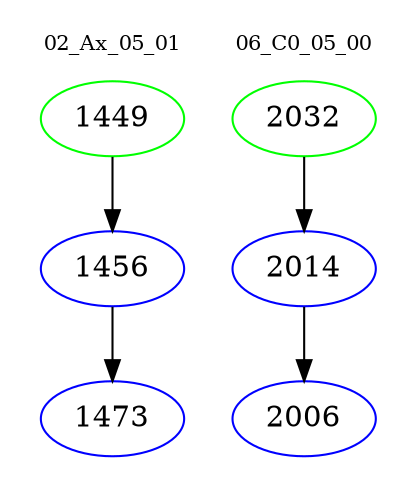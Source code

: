 digraph{
subgraph cluster_0 {
color = white
label = "02_Ax_05_01";
fontsize=10;
T0_1449 [label="1449", color="green"]
T0_1449 -> T0_1456 [color="black"]
T0_1456 [label="1456", color="blue"]
T0_1456 -> T0_1473 [color="black"]
T0_1473 [label="1473", color="blue"]
}
subgraph cluster_1 {
color = white
label = "06_C0_05_00";
fontsize=10;
T1_2032 [label="2032", color="green"]
T1_2032 -> T1_2014 [color="black"]
T1_2014 [label="2014", color="blue"]
T1_2014 -> T1_2006 [color="black"]
T1_2006 [label="2006", color="blue"]
}
}
